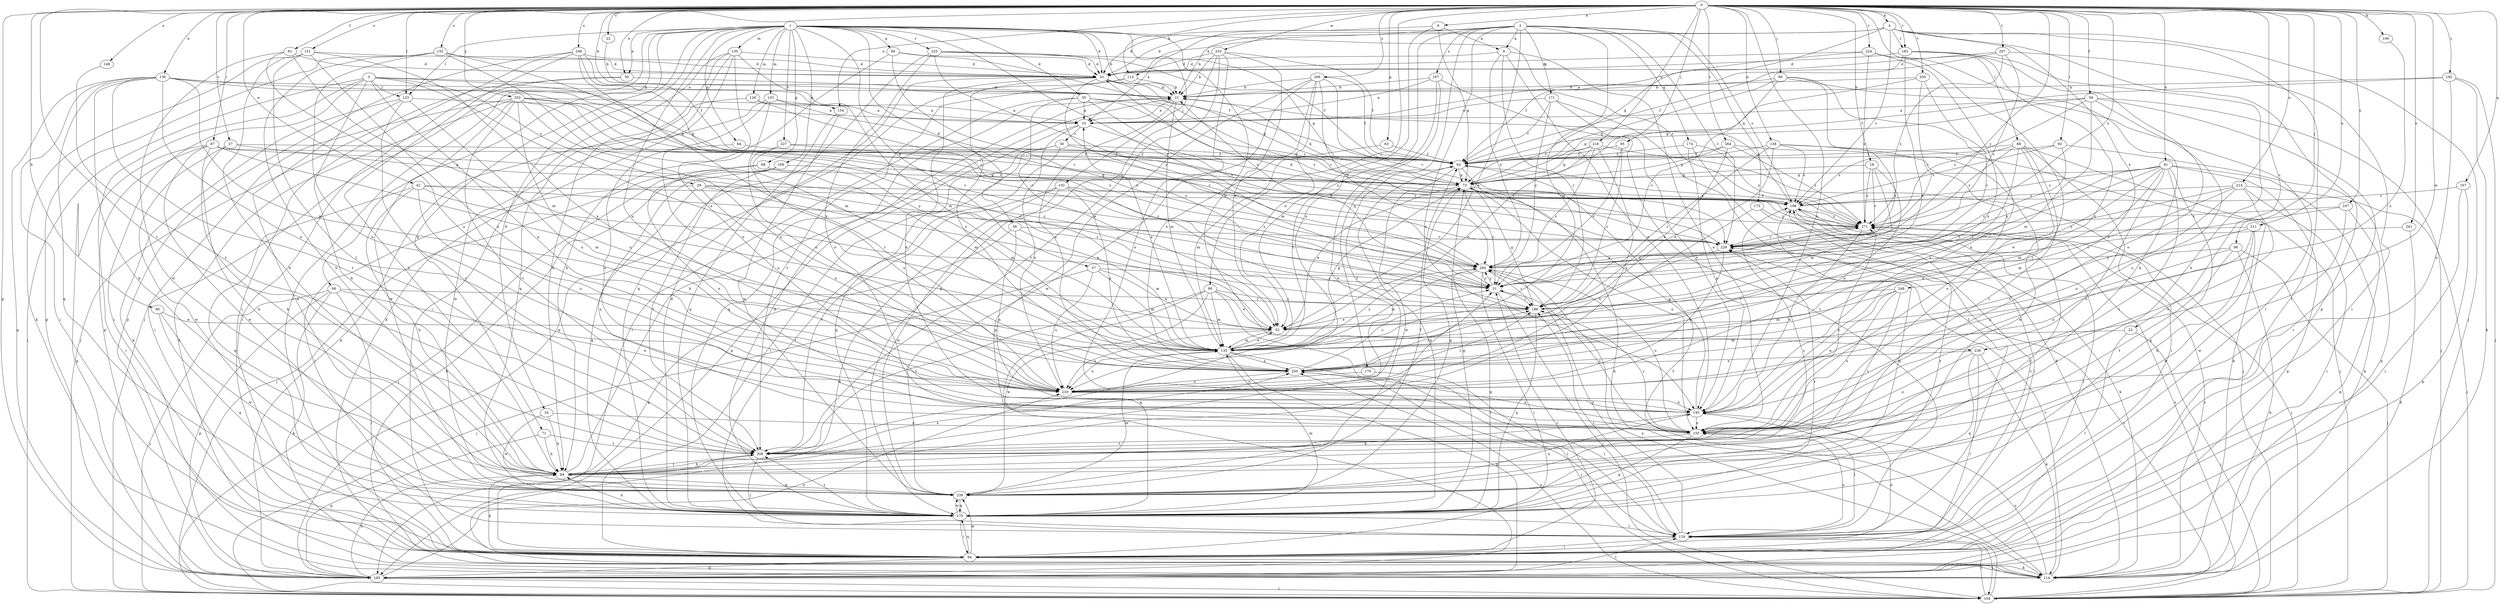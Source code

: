 strict digraph  {
0;
1;
2;
3;
4;
6;
9;
10;
18;
21;
22;
23;
27;
29;
30;
31;
34;
35;
36;
37;
41;
42;
50;
52;
56;
61;
62;
63;
64;
66;
68;
69;
71;
73;
80;
81;
84;
87;
88;
90;
92;
94;
95;
98;
99;
102;
104;
106;
113;
114;
123;
124;
126;
130;
133;
135;
136;
138;
145;
148;
151;
152;
154;
155;
165;
167;
169;
170;
171;
173;
174;
175;
183;
186;
192;
197;
198;
205;
207;
208;
211;
214;
216;
218;
224;
225;
227;
229;
233;
238;
239;
241;
246;
247;
248;
250;
252;
260;
264;
266;
271;
0 -> 4  [label=a];
0 -> 6  [label=a];
0 -> 18  [label=b];
0 -> 21  [label=b];
0 -> 22  [label=c];
0 -> 23  [label=c];
0 -> 27  [label=c];
0 -> 42  [label=e];
0 -> 50  [label=e];
0 -> 56  [label=f];
0 -> 61  [label=f];
0 -> 63  [label=g];
0 -> 80  [label=h];
0 -> 81  [label=h];
0 -> 87  [label=i];
0 -> 88  [label=i];
0 -> 90  [label=i];
0 -> 92  [label=i];
0 -> 95  [label=j];
0 -> 98  [label=j];
0 -> 99  [label=j];
0 -> 106  [label=k];
0 -> 113  [label=k];
0 -> 123  [label=l];
0 -> 136  [label=n];
0 -> 138  [label=n];
0 -> 145  [label=n];
0 -> 148  [label=o];
0 -> 151  [label=o];
0 -> 152  [label=o];
0 -> 154  [label=o];
0 -> 165  [label=p];
0 -> 167  [label=q];
0 -> 183  [label=r];
0 -> 192  [label=s];
0 -> 205  [label=t];
0 -> 207  [label=t];
0 -> 208  [label=t];
0 -> 211  [label=u];
0 -> 214  [label=u];
0 -> 216  [label=u];
0 -> 224  [label=v];
0 -> 233  [label=w];
0 -> 238  [label=w];
0 -> 241  [label=x];
0 -> 246  [label=x];
0 -> 247  [label=x];
0 -> 252  [label=y];
0 -> 260  [label=y];
0 -> 264  [label=z];
0 -> 266  [label=z];
0 -> 271  [label=z];
1 -> 21  [label=b];
1 -> 34  [label=d];
1 -> 35  [label=d];
1 -> 36  [label=d];
1 -> 37  [label=d];
1 -> 41  [label=d];
1 -> 50  [label=e];
1 -> 64  [label=g];
1 -> 66  [label=g];
1 -> 68  [label=g];
1 -> 69  [label=g];
1 -> 71  [label=g];
1 -> 94  [label=i];
1 -> 102  [label=j];
1 -> 104  [label=j];
1 -> 123  [label=l];
1 -> 126  [label=m];
1 -> 130  [label=m];
1 -> 133  [label=m];
1 -> 169  [label=q];
1 -> 218  [label=u];
1 -> 225  [label=v];
1 -> 227  [label=v];
1 -> 238  [label=w];
1 -> 260  [label=y];
1 -> 271  [label=z];
2 -> 9  [label=a];
2 -> 21  [label=b];
2 -> 41  [label=d];
2 -> 52  [label=e];
2 -> 135  [label=m];
2 -> 145  [label=n];
2 -> 170  [label=q];
2 -> 171  [label=q];
2 -> 173  [label=q];
2 -> 174  [label=q];
2 -> 197  [label=s];
2 -> 198  [label=s];
2 -> 218  [label=u];
2 -> 229  [label=v];
3 -> 29  [label=c];
3 -> 52  [label=e];
3 -> 73  [label=g];
3 -> 84  [label=h];
3 -> 94  [label=i];
3 -> 104  [label=j];
3 -> 123  [label=l];
3 -> 154  [label=o];
3 -> 165  [label=p];
3 -> 218  [label=u];
4 -> 41  [label=d];
4 -> 73  [label=g];
4 -> 94  [label=i];
4 -> 104  [label=j];
4 -> 113  [label=k];
4 -> 165  [label=p];
4 -> 183  [label=r];
4 -> 198  [label=s];
4 -> 248  [label=x];
6 -> 9  [label=a];
6 -> 10  [label=a];
6 -> 73  [label=g];
6 -> 208  [label=t];
9 -> 41  [label=d];
9 -> 145  [label=n];
9 -> 155  [label=o];
9 -> 186  [label=r];
9 -> 260  [label=y];
10 -> 30  [label=c];
10 -> 165  [label=p];
10 -> 198  [label=s];
10 -> 218  [label=u];
18 -> 73  [label=g];
18 -> 135  [label=m];
18 -> 218  [label=u];
18 -> 229  [label=v];
18 -> 271  [label=z];
21 -> 10  [label=a];
21 -> 135  [label=m];
21 -> 175  [label=q];
21 -> 250  [label=x];
22 -> 21  [label=b];
23 -> 104  [label=j];
23 -> 124  [label=l];
23 -> 135  [label=m];
27 -> 62  [label=f];
27 -> 84  [label=h];
27 -> 239  [label=w];
27 -> 260  [label=y];
29 -> 31  [label=c];
29 -> 52  [label=e];
29 -> 124  [label=l];
29 -> 155  [label=o];
29 -> 198  [label=s];
29 -> 250  [label=x];
30 -> 62  [label=f];
30 -> 94  [label=i];
30 -> 124  [label=l];
30 -> 175  [label=q];
30 -> 271  [label=z];
31 -> 21  [label=b];
31 -> 104  [label=j];
31 -> 186  [label=r];
31 -> 260  [label=y];
31 -> 271  [label=z];
34 -> 84  [label=h];
34 -> 155  [label=o];
34 -> 239  [label=w];
35 -> 10  [label=a];
35 -> 52  [label=e];
35 -> 94  [label=i];
35 -> 198  [label=s];
35 -> 229  [label=v];
35 -> 271  [label=z];
36 -> 135  [label=m];
36 -> 145  [label=n];
36 -> 165  [label=p];
36 -> 229  [label=v];
37 -> 31  [label=c];
37 -> 52  [label=e];
37 -> 104  [label=j];
37 -> 135  [label=m];
37 -> 218  [label=u];
41 -> 21  [label=b];
41 -> 31  [label=c];
41 -> 73  [label=g];
41 -> 145  [label=n];
41 -> 229  [label=v];
41 -> 250  [label=x];
42 -> 31  [label=c];
42 -> 84  [label=h];
42 -> 175  [label=q];
42 -> 186  [label=r];
42 -> 198  [label=s];
42 -> 218  [label=u];
50 -> 21  [label=b];
50 -> 94  [label=i];
50 -> 104  [label=j];
52 -> 135  [label=m];
52 -> 218  [label=u];
56 -> 10  [label=a];
56 -> 73  [label=g];
56 -> 94  [label=i];
56 -> 104  [label=j];
56 -> 135  [label=m];
56 -> 155  [label=o];
56 -> 271  [label=z];
61 -> 41  [label=d];
61 -> 135  [label=m];
61 -> 218  [label=u];
61 -> 239  [label=w];
62 -> 73  [label=g];
62 -> 114  [label=k];
62 -> 175  [label=q];
62 -> 239  [label=w];
63 -> 62  [label=f];
63 -> 135  [label=m];
64 -> 62  [label=f];
64 -> 218  [label=u];
66 -> 94  [label=i];
66 -> 104  [label=j];
66 -> 114  [label=k];
66 -> 145  [label=n];
66 -> 165  [label=p];
66 -> 186  [label=r];
68 -> 73  [label=g];
68 -> 104  [label=j];
68 -> 135  [label=m];
68 -> 145  [label=n];
69 -> 31  [label=c];
69 -> 41  [label=d];
69 -> 62  [label=f];
69 -> 84  [label=h];
71 -> 84  [label=h];
71 -> 165  [label=p];
71 -> 208  [label=t];
73 -> 21  [label=b];
73 -> 31  [label=c];
73 -> 52  [label=e];
73 -> 155  [label=o];
73 -> 198  [label=s];
80 -> 52  [label=e];
80 -> 175  [label=q];
80 -> 239  [label=w];
81 -> 52  [label=e];
81 -> 73  [label=g];
81 -> 114  [label=k];
81 -> 135  [label=m];
81 -> 155  [label=o];
81 -> 165  [label=p];
81 -> 175  [label=q];
81 -> 186  [label=r];
81 -> 198  [label=s];
81 -> 208  [label=t];
81 -> 260  [label=y];
84 -> 21  [label=b];
84 -> 31  [label=c];
84 -> 208  [label=t];
84 -> 239  [label=w];
84 -> 250  [label=x];
87 -> 31  [label=c];
87 -> 62  [label=f];
87 -> 84  [label=h];
87 -> 94  [label=i];
87 -> 135  [label=m];
87 -> 165  [label=p];
87 -> 239  [label=w];
88 -> 62  [label=f];
88 -> 94  [label=i];
88 -> 114  [label=k];
88 -> 145  [label=n];
88 -> 198  [label=s];
88 -> 208  [label=t];
88 -> 250  [label=x];
88 -> 271  [label=z];
90 -> 52  [label=e];
90 -> 124  [label=l];
90 -> 135  [label=m];
90 -> 175  [label=q];
90 -> 186  [label=r];
90 -> 208  [label=t];
90 -> 239  [label=w];
92 -> 31  [label=c];
92 -> 62  [label=f];
92 -> 165  [label=p];
92 -> 198  [label=s];
94 -> 31  [label=c];
94 -> 84  [label=h];
94 -> 114  [label=k];
94 -> 145  [label=n];
94 -> 165  [label=p];
94 -> 175  [label=q];
94 -> 239  [label=w];
95 -> 31  [label=c];
95 -> 62  [label=f];
95 -> 186  [label=r];
98 -> 104  [label=j];
98 -> 114  [label=k];
98 -> 208  [label=t];
98 -> 218  [label=u];
98 -> 260  [label=y];
99 -> 21  [label=b];
99 -> 31  [label=c];
99 -> 73  [label=g];
99 -> 124  [label=l];
99 -> 145  [label=n];
99 -> 186  [label=r];
102 -> 114  [label=k];
102 -> 198  [label=s];
102 -> 208  [label=t];
102 -> 239  [label=w];
102 -> 250  [label=x];
102 -> 260  [label=y];
104 -> 124  [label=l];
104 -> 198  [label=s];
104 -> 229  [label=v];
104 -> 250  [label=x];
104 -> 260  [label=y];
106 -> 250  [label=x];
113 -> 21  [label=b];
113 -> 165  [label=p];
113 -> 208  [label=t];
114 -> 62  [label=f];
114 -> 155  [label=o];
114 -> 229  [label=v];
114 -> 271  [label=z];
123 -> 10  [label=a];
123 -> 114  [label=k];
123 -> 208  [label=t];
123 -> 218  [label=u];
123 -> 239  [label=w];
124 -> 94  [label=i];
124 -> 104  [label=j];
124 -> 155  [label=o];
124 -> 186  [label=r];
124 -> 198  [label=s];
124 -> 260  [label=y];
126 -> 10  [label=a];
126 -> 165  [label=p];
126 -> 260  [label=y];
130 -> 41  [label=d];
130 -> 84  [label=h];
130 -> 94  [label=i];
130 -> 114  [label=k];
130 -> 135  [label=m];
130 -> 145  [label=n];
130 -> 175  [label=q];
133 -> 10  [label=a];
133 -> 155  [label=o];
133 -> 218  [label=u];
133 -> 239  [label=w];
133 -> 260  [label=y];
135 -> 10  [label=a];
135 -> 52  [label=e];
135 -> 73  [label=g];
135 -> 104  [label=j];
135 -> 165  [label=p];
135 -> 218  [label=u];
135 -> 250  [label=x];
135 -> 260  [label=y];
136 -> 21  [label=b];
136 -> 73  [label=g];
136 -> 84  [label=h];
136 -> 94  [label=i];
136 -> 135  [label=m];
136 -> 165  [label=p];
136 -> 175  [label=q];
136 -> 208  [label=t];
136 -> 218  [label=u];
136 -> 229  [label=v];
138 -> 52  [label=e];
138 -> 62  [label=f];
138 -> 104  [label=j];
138 -> 186  [label=r];
138 -> 198  [label=s];
138 -> 239  [label=w];
145 -> 73  [label=g];
145 -> 84  [label=h];
145 -> 124  [label=l];
145 -> 155  [label=o];
148 -> 208  [label=t];
151 -> 41  [label=d];
151 -> 84  [label=h];
151 -> 114  [label=k];
151 -> 208  [label=t];
151 -> 218  [label=u];
151 -> 250  [label=x];
152 -> 41  [label=d];
152 -> 84  [label=h];
152 -> 135  [label=m];
152 -> 145  [label=n];
152 -> 165  [label=p];
152 -> 186  [label=r];
154 -> 175  [label=q];
154 -> 239  [label=w];
155 -> 31  [label=c];
155 -> 175  [label=q];
155 -> 186  [label=r];
155 -> 208  [label=t];
155 -> 250  [label=x];
155 -> 271  [label=z];
165 -> 84  [label=h];
165 -> 104  [label=j];
165 -> 124  [label=l];
165 -> 218  [label=u];
167 -> 94  [label=i];
167 -> 165  [label=p];
167 -> 198  [label=s];
169 -> 73  [label=g];
169 -> 104  [label=j];
169 -> 114  [label=k];
169 -> 175  [label=q];
169 -> 208  [label=t];
170 -> 124  [label=l];
170 -> 218  [label=u];
171 -> 10  [label=a];
171 -> 62  [label=f];
171 -> 124  [label=l];
171 -> 145  [label=n];
171 -> 260  [label=y];
173 -> 114  [label=k];
173 -> 218  [label=u];
173 -> 271  [label=z];
174 -> 62  [label=f];
174 -> 114  [label=k];
174 -> 145  [label=n];
174 -> 271  [label=z];
175 -> 21  [label=b];
175 -> 41  [label=d];
175 -> 73  [label=g];
175 -> 84  [label=h];
175 -> 94  [label=i];
175 -> 124  [label=l];
175 -> 135  [label=m];
175 -> 198  [label=s];
175 -> 208  [label=t];
175 -> 229  [label=v];
175 -> 239  [label=w];
183 -> 10  [label=a];
183 -> 41  [label=d];
183 -> 52  [label=e];
183 -> 84  [label=h];
183 -> 155  [label=o];
183 -> 250  [label=x];
186 -> 52  [label=e];
186 -> 73  [label=g];
186 -> 175  [label=q];
192 -> 21  [label=b];
192 -> 62  [label=f];
192 -> 104  [label=j];
192 -> 114  [label=k];
192 -> 155  [label=o];
197 -> 10  [label=a];
197 -> 21  [label=b];
197 -> 84  [label=h];
197 -> 124  [label=l];
197 -> 135  [label=m];
198 -> 21  [label=b];
198 -> 94  [label=i];
198 -> 124  [label=l];
198 -> 175  [label=q];
198 -> 271  [label=z];
205 -> 21  [label=b];
205 -> 31  [label=c];
205 -> 73  [label=g];
205 -> 229  [label=v];
207 -> 41  [label=d];
207 -> 62  [label=f];
207 -> 94  [label=i];
207 -> 229  [label=v];
207 -> 271  [label=z];
208 -> 84  [label=h];
208 -> 124  [label=l];
211 -> 84  [label=h];
211 -> 145  [label=n];
211 -> 229  [label=v];
211 -> 239  [label=w];
211 -> 250  [label=x];
214 -> 94  [label=i];
214 -> 104  [label=j];
214 -> 135  [label=m];
214 -> 155  [label=o];
214 -> 198  [label=s];
214 -> 218  [label=u];
214 -> 260  [label=y];
216 -> 31  [label=c];
216 -> 52  [label=e];
216 -> 62  [label=f];
216 -> 73  [label=g];
216 -> 104  [label=j];
216 -> 218  [label=u];
218 -> 62  [label=f];
218 -> 145  [label=n];
218 -> 186  [label=r];
224 -> 41  [label=d];
224 -> 62  [label=f];
224 -> 84  [label=h];
224 -> 208  [label=t];
224 -> 250  [label=x];
224 -> 271  [label=z];
225 -> 41  [label=d];
225 -> 62  [label=f];
225 -> 73  [label=g];
225 -> 155  [label=o];
225 -> 175  [label=q];
225 -> 260  [label=y];
227 -> 31  [label=c];
227 -> 62  [label=f];
227 -> 135  [label=m];
227 -> 218  [label=u];
229 -> 41  [label=d];
229 -> 218  [label=u];
229 -> 260  [label=y];
229 -> 271  [label=z];
233 -> 21  [label=b];
233 -> 41  [label=d];
233 -> 52  [label=e];
233 -> 62  [label=f];
233 -> 155  [label=o];
233 -> 175  [label=q];
233 -> 208  [label=t];
238 -> 94  [label=i];
238 -> 114  [label=k];
238 -> 155  [label=o];
238 -> 175  [label=q];
238 -> 250  [label=x];
239 -> 62  [label=f];
239 -> 73  [label=g];
239 -> 135  [label=m];
239 -> 145  [label=n];
239 -> 175  [label=q];
239 -> 198  [label=s];
239 -> 271  [label=z];
241 -> 114  [label=k];
241 -> 229  [label=v];
246 -> 41  [label=d];
246 -> 62  [label=f];
246 -> 84  [label=h];
246 -> 94  [label=i];
246 -> 165  [label=p];
246 -> 186  [label=r];
246 -> 250  [label=x];
247 -> 31  [label=c];
247 -> 165  [label=p];
247 -> 239  [label=w];
247 -> 271  [label=z];
248 -> 135  [label=m];
248 -> 145  [label=n];
248 -> 155  [label=o];
248 -> 186  [label=r];
248 -> 208  [label=t];
250 -> 31  [label=c];
250 -> 124  [label=l];
250 -> 186  [label=r];
250 -> 218  [label=u];
252 -> 10  [label=a];
252 -> 52  [label=e];
252 -> 94  [label=i];
252 -> 114  [label=k];
252 -> 208  [label=t];
252 -> 218  [label=u];
252 -> 229  [label=v];
252 -> 239  [label=w];
252 -> 250  [label=x];
252 -> 271  [label=z];
260 -> 31  [label=c];
260 -> 94  [label=i];
260 -> 135  [label=m];
260 -> 155  [label=o];
260 -> 175  [label=q];
260 -> 186  [label=r];
264 -> 52  [label=e];
264 -> 62  [label=f];
264 -> 73  [label=g];
264 -> 155  [label=o];
264 -> 271  [label=z];
266 -> 21  [label=b];
266 -> 52  [label=e];
266 -> 62  [label=f];
266 -> 165  [label=p];
266 -> 229  [label=v];
266 -> 239  [label=w];
266 -> 250  [label=x];
266 -> 260  [label=y];
271 -> 62  [label=f];
271 -> 104  [label=j];
271 -> 145  [label=n];
271 -> 229  [label=v];
}
